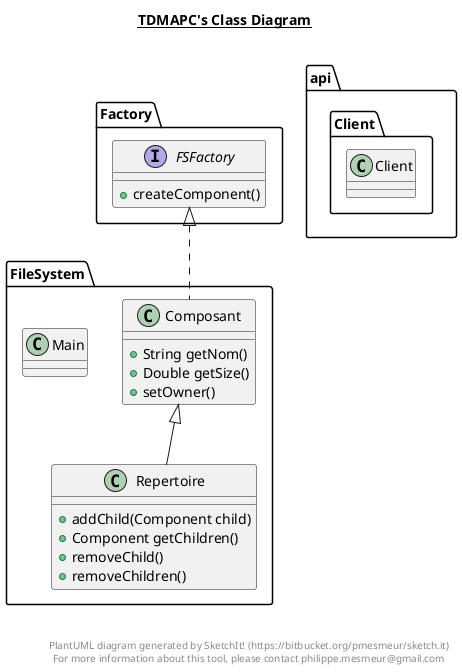 @startuml

title __TDMAPC's Class Diagram__\n

  namespace Factory {
    interface Factory.FSFactory {
     + createComponent()
    }
  }
  

  namespace FileSystem {
    class FileSystem.Composant {
     + String getNom()
            + Double getSize()
            + setOwner()
    }
  }
  

  namespace FileSystem {
    class FileSystem.Main {
    }
  }
  

  namespace FileSystem {
    class FileSystem.Repertoire {
        + addChild(Component child)
            + Component getChildren()
            + removeChild()
            + removeChildren()
    }
  }
  

  namespace api.Client {
    class api.Client.Client {
    }
  }
  

  FileSystem.Composant .up.|> Factory.FSFactory
  FileSystem.Repertoire -up-|> FileSystem.Composant


right footer


PlantUML diagram generated by SketchIt! (https://bitbucket.org/pmesmeur/sketch.it)
For more information about this tool, please contact philippe.mesmeur@gmail.com
endfooter

@enduml
